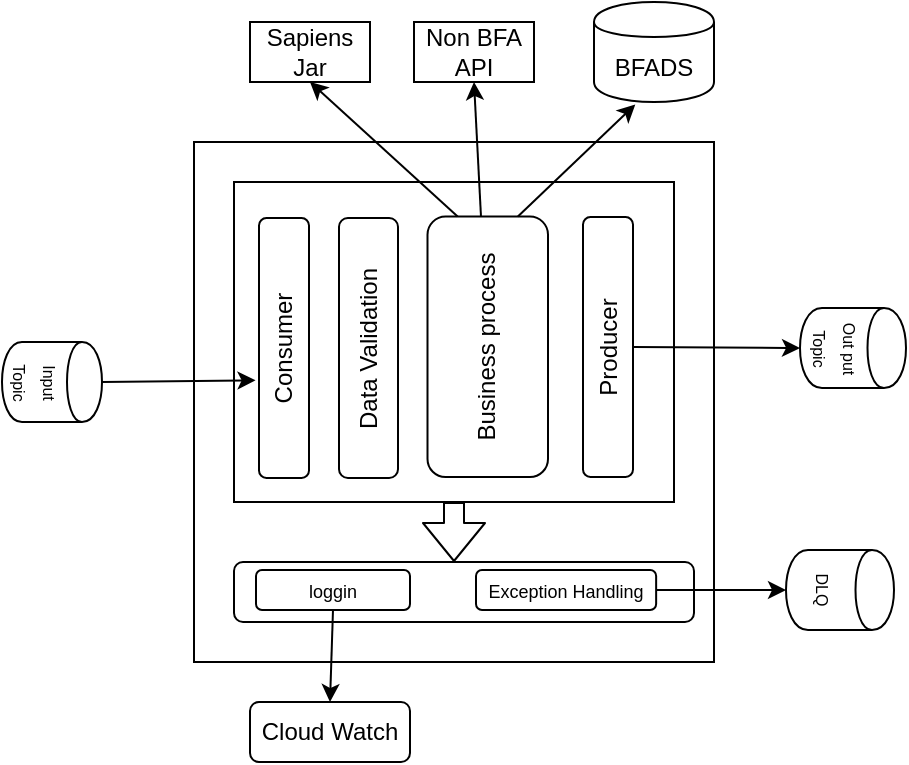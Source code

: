 <mxfile version="12.9.14" type="device"><diagram id="bQ2HbTT6-e9pIkZcn_Wg" name="Page-1"><mxGraphModel dx="920" dy="514" grid="1" gridSize="10" guides="1" tooltips="1" connect="1" arrows="1" fold="1" page="1" pageScale="1" pageWidth="850" pageHeight="1100" math="0" shadow="0"><root><mxCell id="0"/><mxCell id="1" parent="0"/><mxCell id="eWWobLgIdhSPmduxZUAp-9" value="BFADS" style="shape=cylinder;whiteSpace=wrap;html=1;boundedLbl=1;backgroundOutline=1;" vertex="1" parent="1"><mxGeometry x="360" y="30" width="60" height="50" as="geometry"/></mxCell><mxCell id="eWWobLgIdhSPmduxZUAp-14" value="Non BFA API" style="rounded=0;whiteSpace=wrap;html=1;" vertex="1" parent="1"><mxGeometry x="270" y="40" width="60" height="30" as="geometry"/></mxCell><mxCell id="eWWobLgIdhSPmduxZUAp-19" value="" style="group" vertex="1" connectable="0" parent="1"><mxGeometry x="180" y="310" width="240" height="50" as="geometry"/></mxCell><mxCell id="eWWobLgIdhSPmduxZUAp-23" value="" style="rounded=0;whiteSpace=wrap;html=1;" vertex="1" parent="eWWobLgIdhSPmduxZUAp-19"><mxGeometry x="-20" y="-210" width="260" height="260" as="geometry"/></mxCell><mxCell id="eWWobLgIdhSPmduxZUAp-18" value="" style="rounded=1;whiteSpace=wrap;html=1;" vertex="1" parent="eWWobLgIdhSPmduxZUAp-19"><mxGeometry width="230" height="30" as="geometry"/></mxCell><mxCell id="eWWobLgIdhSPmduxZUAp-16" value="&lt;font style=&quot;font-size: 9px&quot;&gt;loggin&lt;/font&gt;" style="rounded=1;whiteSpace=wrap;html=1;" vertex="1" parent="eWWobLgIdhSPmduxZUAp-19"><mxGeometry x="11" y="4" width="77" height="20" as="geometry"/></mxCell><mxCell id="eWWobLgIdhSPmduxZUAp-17" value="&lt;font style=&quot;font-size: 9px&quot;&gt;Exception Handling&lt;/font&gt;" style="rounded=1;whiteSpace=wrap;html=1;" vertex="1" parent="eWWobLgIdhSPmduxZUAp-19"><mxGeometry x="121" y="4" width="90.068" height="20" as="geometry"/></mxCell><mxCell id="eWWobLgIdhSPmduxZUAp-21" value="" style="shape=flexArrow;endArrow=classic;html=1;exitX=0.5;exitY=1;exitDx=0;exitDy=0;" edge="1" parent="1" source="eWWobLgIdhSPmduxZUAp-20"><mxGeometry width="50" height="50" relative="1" as="geometry"><mxPoint x="290" y="320" as="sourcePoint"/><mxPoint x="290" y="310" as="targetPoint"/></mxGeometry></mxCell><mxCell id="eWWobLgIdhSPmduxZUAp-22" value="" style="group" vertex="1" connectable="0" parent="1"><mxGeometry x="180" y="130" width="220" height="150" as="geometry"/></mxCell><mxCell id="eWWobLgIdhSPmduxZUAp-20" value="" style="rounded=0;whiteSpace=wrap;html=1;" vertex="1" parent="eWWobLgIdhSPmduxZUAp-22"><mxGeometry y="-10" width="220" height="160" as="geometry"/></mxCell><mxCell id="eWWobLgIdhSPmduxZUAp-3" value="Business process" style="rounded=1;whiteSpace=wrap;html=1;rotation=-90;" vertex="1" parent="eWWobLgIdhSPmduxZUAp-22"><mxGeometry x="61.76" y="42.28" width="130.23" height="60.25" as="geometry"/></mxCell><mxCell id="eWWobLgIdhSPmduxZUAp-2" value="Data Validation" style="rounded=1;whiteSpace=wrap;html=1;rotation=-90;" vertex="1" parent="eWWobLgIdhSPmduxZUAp-22"><mxGeometry x="2.25" y="58.25" width="130" height="29.5" as="geometry"/></mxCell><mxCell id="eWWobLgIdhSPmduxZUAp-4" value="Producer" style="rounded=1;whiteSpace=wrap;html=1;rotation=-90;" vertex="1" parent="eWWobLgIdhSPmduxZUAp-22"><mxGeometry x="122" y="60" width="130" height="25" as="geometry"/></mxCell><mxCell id="eWWobLgIdhSPmduxZUAp-5" value="Consumer" style="rounded=1;whiteSpace=wrap;html=1;rotation=-90;" vertex="1" parent="eWWobLgIdhSPmduxZUAp-22"><mxGeometry x="-40" y="60.5" width="130" height="25" as="geometry"/></mxCell><mxCell id="eWWobLgIdhSPmduxZUAp-24" value="&lt;font style=&quot;font-size: 8px&quot;&gt;Out put Topic&lt;/font&gt;" style="shape=cylinder;whiteSpace=wrap;html=1;boundedLbl=1;backgroundOutline=1;rotation=90;" vertex="1" parent="1"><mxGeometry x="469.5" y="176.5" width="40" height="53" as="geometry"/></mxCell><mxCell id="eWWobLgIdhSPmduxZUAp-25" value="&lt;span style=&quot;font-size: 8px&quot;&gt;DLQ&lt;/span&gt;" style="shape=cylinder;whiteSpace=wrap;html=1;boundedLbl=1;backgroundOutline=1;rotation=90;" vertex="1" parent="1"><mxGeometry x="463" y="297" width="40" height="54" as="geometry"/></mxCell><mxCell id="eWWobLgIdhSPmduxZUAp-26" value="&lt;font style=&quot;font-size: 8px&quot;&gt;Input Topic&lt;/font&gt;" style="shape=cylinder;whiteSpace=wrap;html=1;boundedLbl=1;backgroundOutline=1;rotation=90;" vertex="1" parent="1"><mxGeometry x="69" y="195" width="40" height="50" as="geometry"/></mxCell><mxCell id="eWWobLgIdhSPmduxZUAp-27" value="" style="endArrow=classic;html=1;entryX=0.5;entryY=1;entryDx=0;entryDy=0;exitX=1;exitY=0.5;exitDx=0;exitDy=0;" edge="1" parent="1" source="eWWobLgIdhSPmduxZUAp-17" target="eWWobLgIdhSPmduxZUAp-25"><mxGeometry width="50" height="50" relative="1" as="geometry"><mxPoint x="290" y="240" as="sourcePoint"/><mxPoint x="340" y="190" as="targetPoint"/></mxGeometry></mxCell><mxCell id="eWWobLgIdhSPmduxZUAp-15" value="" style="endArrow=classic;html=1;entryX=0.5;entryY=1;entryDx=0;entryDy=0;" edge="1" parent="1" source="eWWobLgIdhSPmduxZUAp-3" target="eWWobLgIdhSPmduxZUAp-14"><mxGeometry width="50" height="50" relative="1" as="geometry"><mxPoint x="380" y="250" as="sourcePoint"/><mxPoint x="430" y="200" as="targetPoint"/></mxGeometry></mxCell><mxCell id="eWWobLgIdhSPmduxZUAp-12" value="" style="endArrow=classic;html=1;entryX=0.344;entryY=1.025;entryDx=0;entryDy=0;entryPerimeter=0;exitX=1;exitY=0.75;exitDx=0;exitDy=0;" edge="1" parent="1" source="eWWobLgIdhSPmduxZUAp-3" target="eWWobLgIdhSPmduxZUAp-9"><mxGeometry width="50" height="50" relative="1" as="geometry"><mxPoint x="380" y="250" as="sourcePoint"/><mxPoint x="430" y="200" as="targetPoint"/></mxGeometry></mxCell><mxCell id="eWWobLgIdhSPmduxZUAp-28" value="" style="endArrow=classic;html=1;exitX=0.5;exitY=0;exitDx=0;exitDy=0;entryX=0.376;entryY=-0.069;entryDx=0;entryDy=0;entryPerimeter=0;" edge="1" parent="1" source="eWWobLgIdhSPmduxZUAp-26" target="eWWobLgIdhSPmduxZUAp-5"><mxGeometry width="50" height="50" relative="1" as="geometry"><mxPoint x="290" y="240" as="sourcePoint"/><mxPoint x="340" y="190" as="targetPoint"/></mxGeometry></mxCell><mxCell id="eWWobLgIdhSPmduxZUAp-29" value="" style="endArrow=classic;html=1;entryX=0.5;entryY=1;entryDx=0;entryDy=0;exitX=0.5;exitY=1;exitDx=0;exitDy=0;" edge="1" parent="1" source="eWWobLgIdhSPmduxZUAp-4" target="eWWobLgIdhSPmduxZUAp-24"><mxGeometry width="50" height="50" relative="1" as="geometry"><mxPoint x="290" y="240" as="sourcePoint"/><mxPoint x="340" y="190" as="targetPoint"/></mxGeometry></mxCell><mxCell id="eWWobLgIdhSPmduxZUAp-33" value="Cloud Watch" style="rounded=1;whiteSpace=wrap;html=1;" vertex="1" parent="1"><mxGeometry x="188" y="380" width="80" height="30" as="geometry"/></mxCell><mxCell id="eWWobLgIdhSPmduxZUAp-34" value="" style="endArrow=classic;html=1;entryX=0.5;entryY=0;entryDx=0;entryDy=0;exitX=0.5;exitY=1;exitDx=0;exitDy=0;" edge="1" parent="1" source="eWWobLgIdhSPmduxZUAp-16" target="eWWobLgIdhSPmduxZUAp-33"><mxGeometry width="50" height="50" relative="1" as="geometry"><mxPoint x="300" y="320" as="sourcePoint"/><mxPoint x="350" y="270" as="targetPoint"/></mxGeometry></mxCell><mxCell id="eWWobLgIdhSPmduxZUAp-35" value="Sapiens Jar" style="rounded=0;whiteSpace=wrap;html=1;" vertex="1" parent="1"><mxGeometry x="188" y="40" width="60" height="30" as="geometry"/></mxCell><mxCell id="eWWobLgIdhSPmduxZUAp-36" value="" style="endArrow=classic;html=1;entryX=0.5;entryY=1;entryDx=0;entryDy=0;exitX=1;exitY=0.25;exitDx=0;exitDy=0;" edge="1" parent="1" source="eWWobLgIdhSPmduxZUAp-3" target="eWWobLgIdhSPmduxZUAp-35"><mxGeometry width="50" height="50" relative="1" as="geometry"><mxPoint x="220" y="240" as="sourcePoint"/><mxPoint x="270" y="190" as="targetPoint"/></mxGeometry></mxCell></root></mxGraphModel></diagram></mxfile>